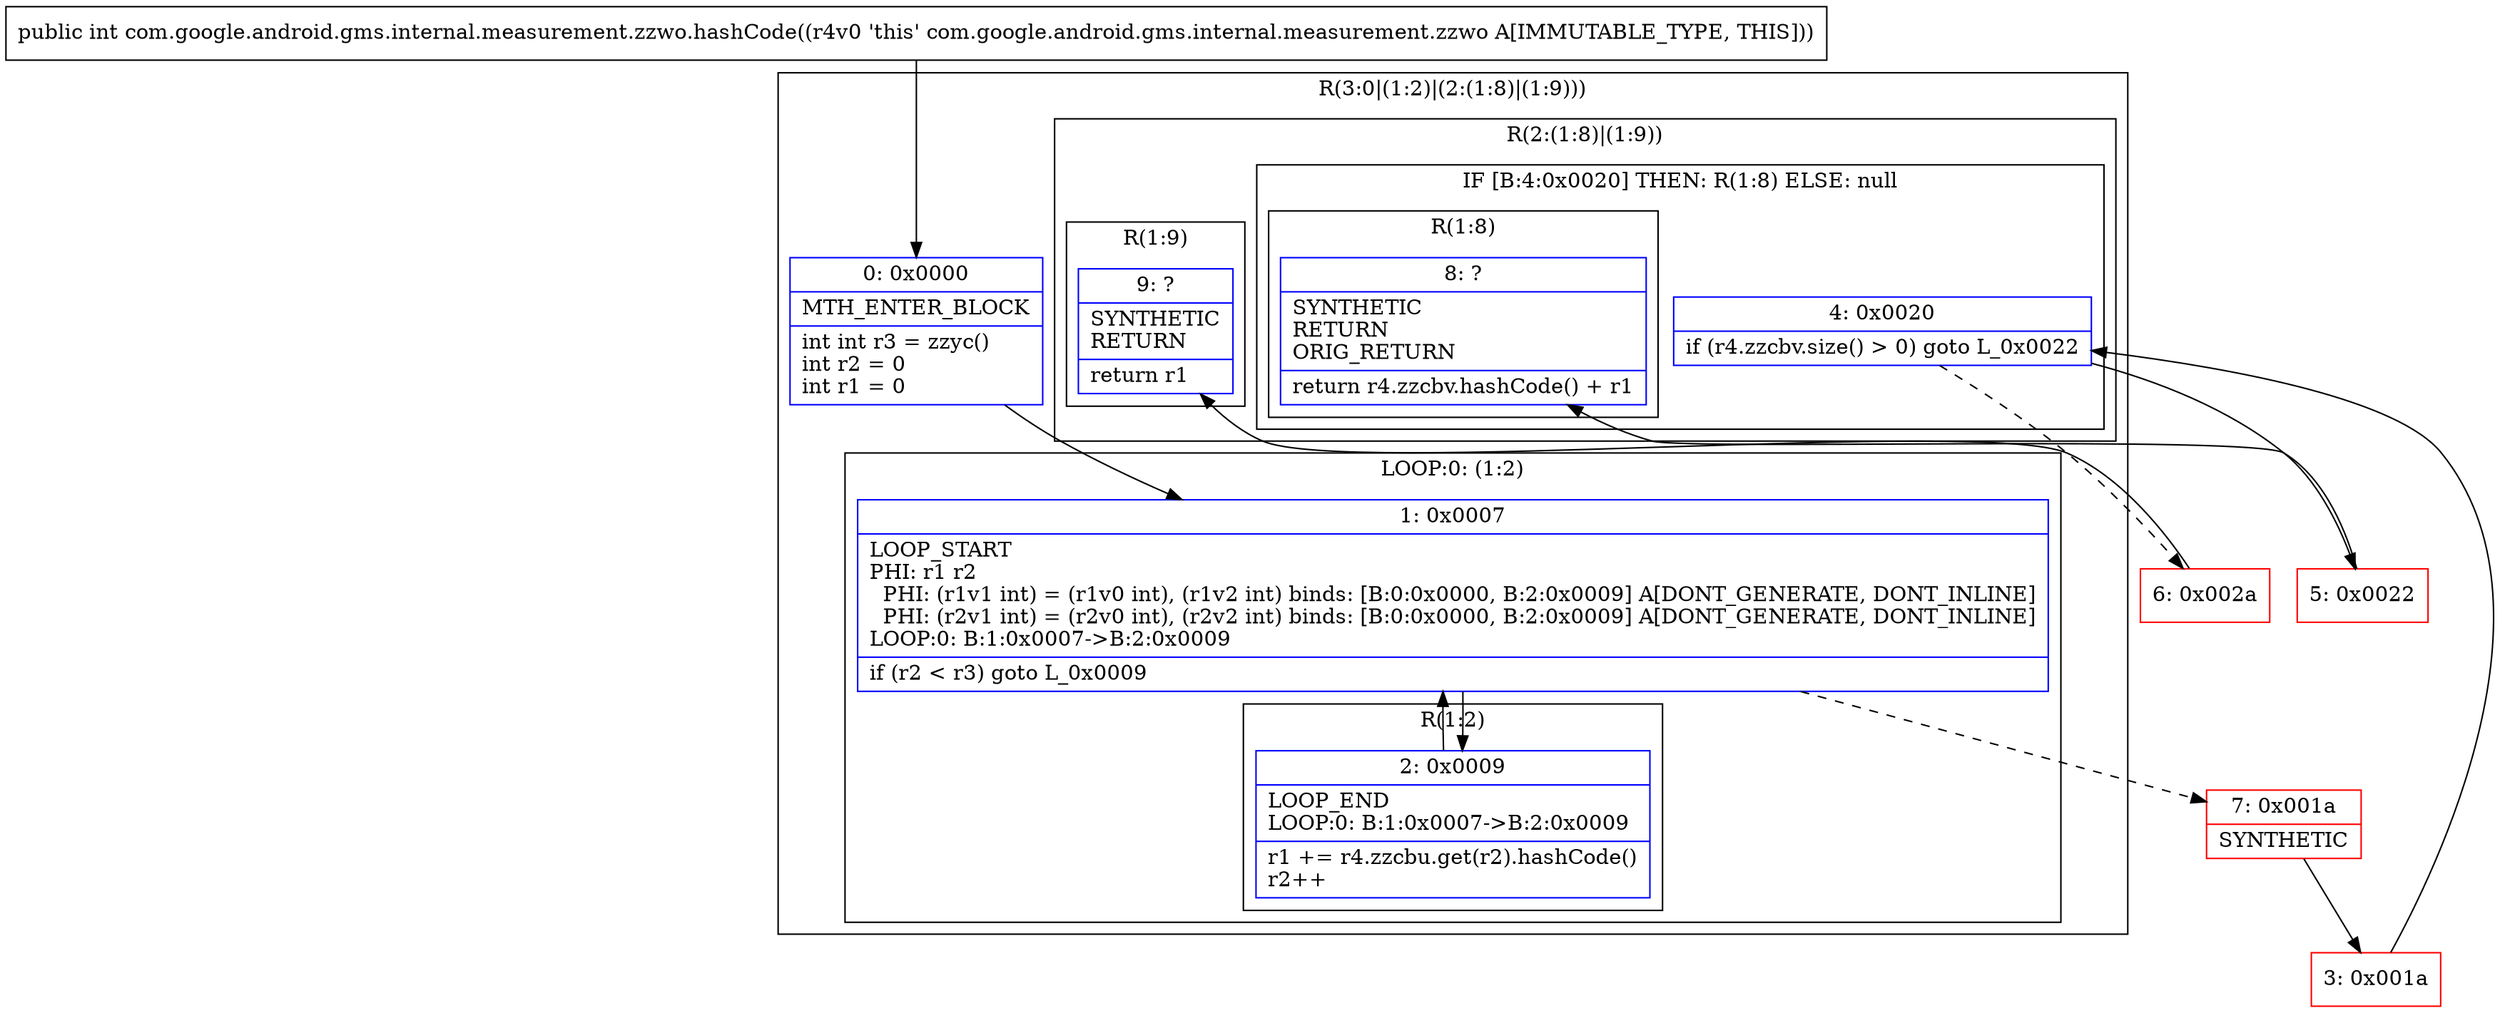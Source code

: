 digraph "CFG forcom.google.android.gms.internal.measurement.zzwo.hashCode()I" {
subgraph cluster_Region_2123181269 {
label = "R(3:0|(1:2)|(2:(1:8)|(1:9)))";
node [shape=record,color=blue];
Node_0 [shape=record,label="{0\:\ 0x0000|MTH_ENTER_BLOCK\l|int int r3 = zzyc()\lint r2 = 0\lint r1 = 0\l}"];
subgraph cluster_LoopRegion_666237312 {
label = "LOOP:0: (1:2)";
node [shape=record,color=blue];
Node_1 [shape=record,label="{1\:\ 0x0007|LOOP_START\lPHI: r1 r2 \l  PHI: (r1v1 int) = (r1v0 int), (r1v2 int) binds: [B:0:0x0000, B:2:0x0009] A[DONT_GENERATE, DONT_INLINE]\l  PHI: (r2v1 int) = (r2v0 int), (r2v2 int) binds: [B:0:0x0000, B:2:0x0009] A[DONT_GENERATE, DONT_INLINE]\lLOOP:0: B:1:0x0007\-\>B:2:0x0009\l|if (r2 \< r3) goto L_0x0009\l}"];
subgraph cluster_Region_1368355628 {
label = "R(1:2)";
node [shape=record,color=blue];
Node_2 [shape=record,label="{2\:\ 0x0009|LOOP_END\lLOOP:0: B:1:0x0007\-\>B:2:0x0009\l|r1 += r4.zzcbu.get(r2).hashCode()\lr2++\l}"];
}
}
subgraph cluster_Region_945748696 {
label = "R(2:(1:8)|(1:9))";
node [shape=record,color=blue];
subgraph cluster_IfRegion_690615692 {
label = "IF [B:4:0x0020] THEN: R(1:8) ELSE: null";
node [shape=record,color=blue];
Node_4 [shape=record,label="{4\:\ 0x0020|if (r4.zzcbv.size() \> 0) goto L_0x0022\l}"];
subgraph cluster_Region_1905341903 {
label = "R(1:8)";
node [shape=record,color=blue];
Node_8 [shape=record,label="{8\:\ ?|SYNTHETIC\lRETURN\lORIG_RETURN\l|return r4.zzcbv.hashCode() + r1\l}"];
}
}
subgraph cluster_Region_1718441132 {
label = "R(1:9)";
node [shape=record,color=blue];
Node_9 [shape=record,label="{9\:\ ?|SYNTHETIC\lRETURN\l|return r1\l}"];
}
}
}
Node_3 [shape=record,color=red,label="{3\:\ 0x001a}"];
Node_5 [shape=record,color=red,label="{5\:\ 0x0022}"];
Node_6 [shape=record,color=red,label="{6\:\ 0x002a}"];
Node_7 [shape=record,color=red,label="{7\:\ 0x001a|SYNTHETIC\l}"];
MethodNode[shape=record,label="{public int com.google.android.gms.internal.measurement.zzwo.hashCode((r4v0 'this' com.google.android.gms.internal.measurement.zzwo A[IMMUTABLE_TYPE, THIS])) }"];
MethodNode -> Node_0;
Node_0 -> Node_1;
Node_1 -> Node_2;
Node_1 -> Node_7[style=dashed];
Node_2 -> Node_1;
Node_4 -> Node_5;
Node_4 -> Node_6[style=dashed];
Node_3 -> Node_4;
Node_5 -> Node_8;
Node_6 -> Node_9;
Node_7 -> Node_3;
}


